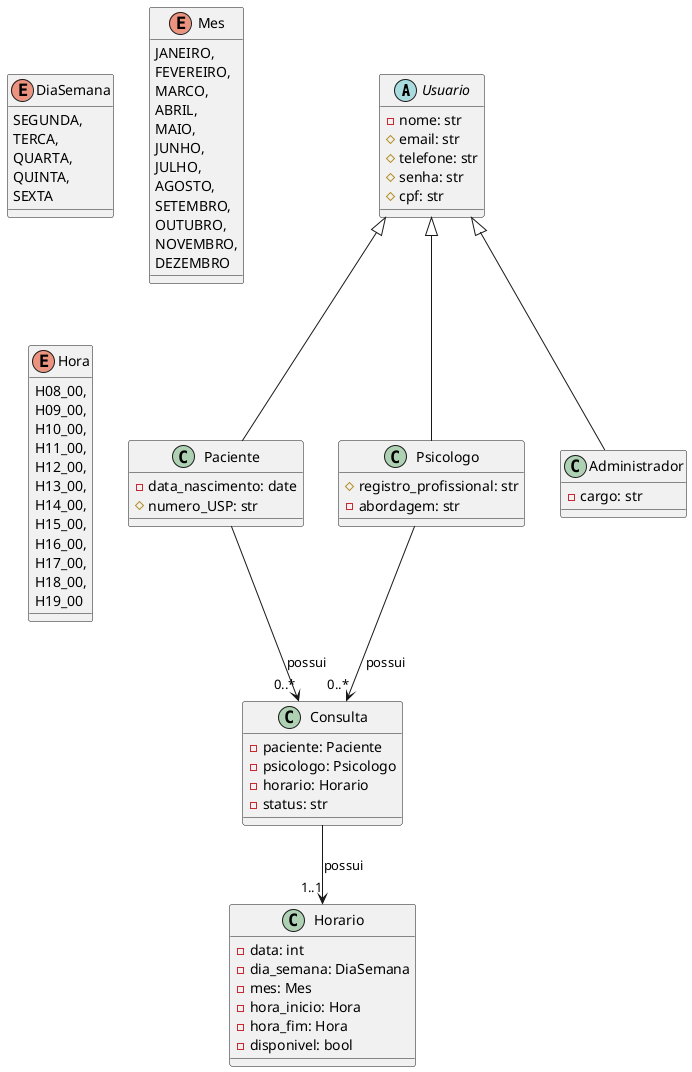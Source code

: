 @startuml classes

abstract class Usuario {
  - nome: str
  # email: str
  # telefone: str
  # senha: str
  # cpf: str
}


class Paciente {
  - data_nascimento: date
  # numero_USP: str
 
}

class Psicologo {
  # registro_profissional: str
  - abordagem: str
}

class Consulta {
  - paciente: Paciente
  - psicologo: Psicologo
  - horario: Horario
  - status: str
}

class Horario {
  - data: int
  - dia_semana: DiaSemana
  - mes: Mes
  - hora_inicio: Hora
  - hora_fim: Hora
  - disponivel: bool
  
}

enum DiaSemana {
  SEGUNDA,
  TERCA,
  QUARTA,
  QUINTA,
  SEXTA
}

enum Mes {
  JANEIRO,
  FEVEREIRO,
  MARCO,
  ABRIL,
  MAIO,
  JUNHO,
  JULHO,
  AGOSTO,
  SETEMBRO,
  OUTUBRO,
  NOVEMBRO,
  DEZEMBRO
}

enum Hora {
  H08_00,
  H09_00,
  H10_00,
  H11_00,
  H12_00,
  H13_00,
  H14_00,
  H15_00,
  H16_00,
  H17_00,
  H18_00,
  H19_00
}

class Administrador {
  - cargo: str
}

Usuario <|-- Paciente
Usuario <|-- Psicologo
Usuario <|-- Administrador
Paciente --> "0..*" Consulta : possui
Psicologo --> "0..*" Consulta : possui
Consulta --> "1..1" Horario : possui

@enduml
